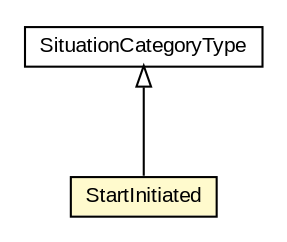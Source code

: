 #!/usr/local/bin/dot
#
# Class diagram 
# Generated by UMLGraph version R5_6-24-gf6e263 (http://www.umlgraph.org/)
#

digraph G {
	edge [fontname="arial",fontsize=10,labelfontname="arial",labelfontsize=10];
	node [fontname="arial",fontsize=10,shape=plaintext];
	nodesep=0.25;
	ranksep=0.5;
	// org.oasis_open.docs.wsdm.muws2_2.StartInitiated
	c384392 [label=<<table title="org.oasis_open.docs.wsdm.muws2_2.StartInitiated" border="0" cellborder="1" cellspacing="0" cellpadding="2" port="p" bgcolor="lemonChiffon" href="./StartInitiated.html">
		<tr><td><table border="0" cellspacing="0" cellpadding="1">
<tr><td align="center" balign="center"> StartInitiated </td></tr>
		</table></td></tr>
		</table>>, URL="./StartInitiated.html", fontname="arial", fontcolor="black", fontsize=10.0];
	// org.oasis_open.docs.wsdm.muws2_2.SituationCategoryType
	c384395 [label=<<table title="org.oasis_open.docs.wsdm.muws2_2.SituationCategoryType" border="0" cellborder="1" cellspacing="0" cellpadding="2" port="p" href="./SituationCategoryType.html">
		<tr><td><table border="0" cellspacing="0" cellpadding="1">
<tr><td align="center" balign="center"> SituationCategoryType </td></tr>
		</table></td></tr>
		</table>>, URL="./SituationCategoryType.html", fontname="arial", fontcolor="black", fontsize=10.0];
	//org.oasis_open.docs.wsdm.muws2_2.StartInitiated extends org.oasis_open.docs.wsdm.muws2_2.SituationCategoryType
	c384395:p -> c384392:p [dir=back,arrowtail=empty];
}

